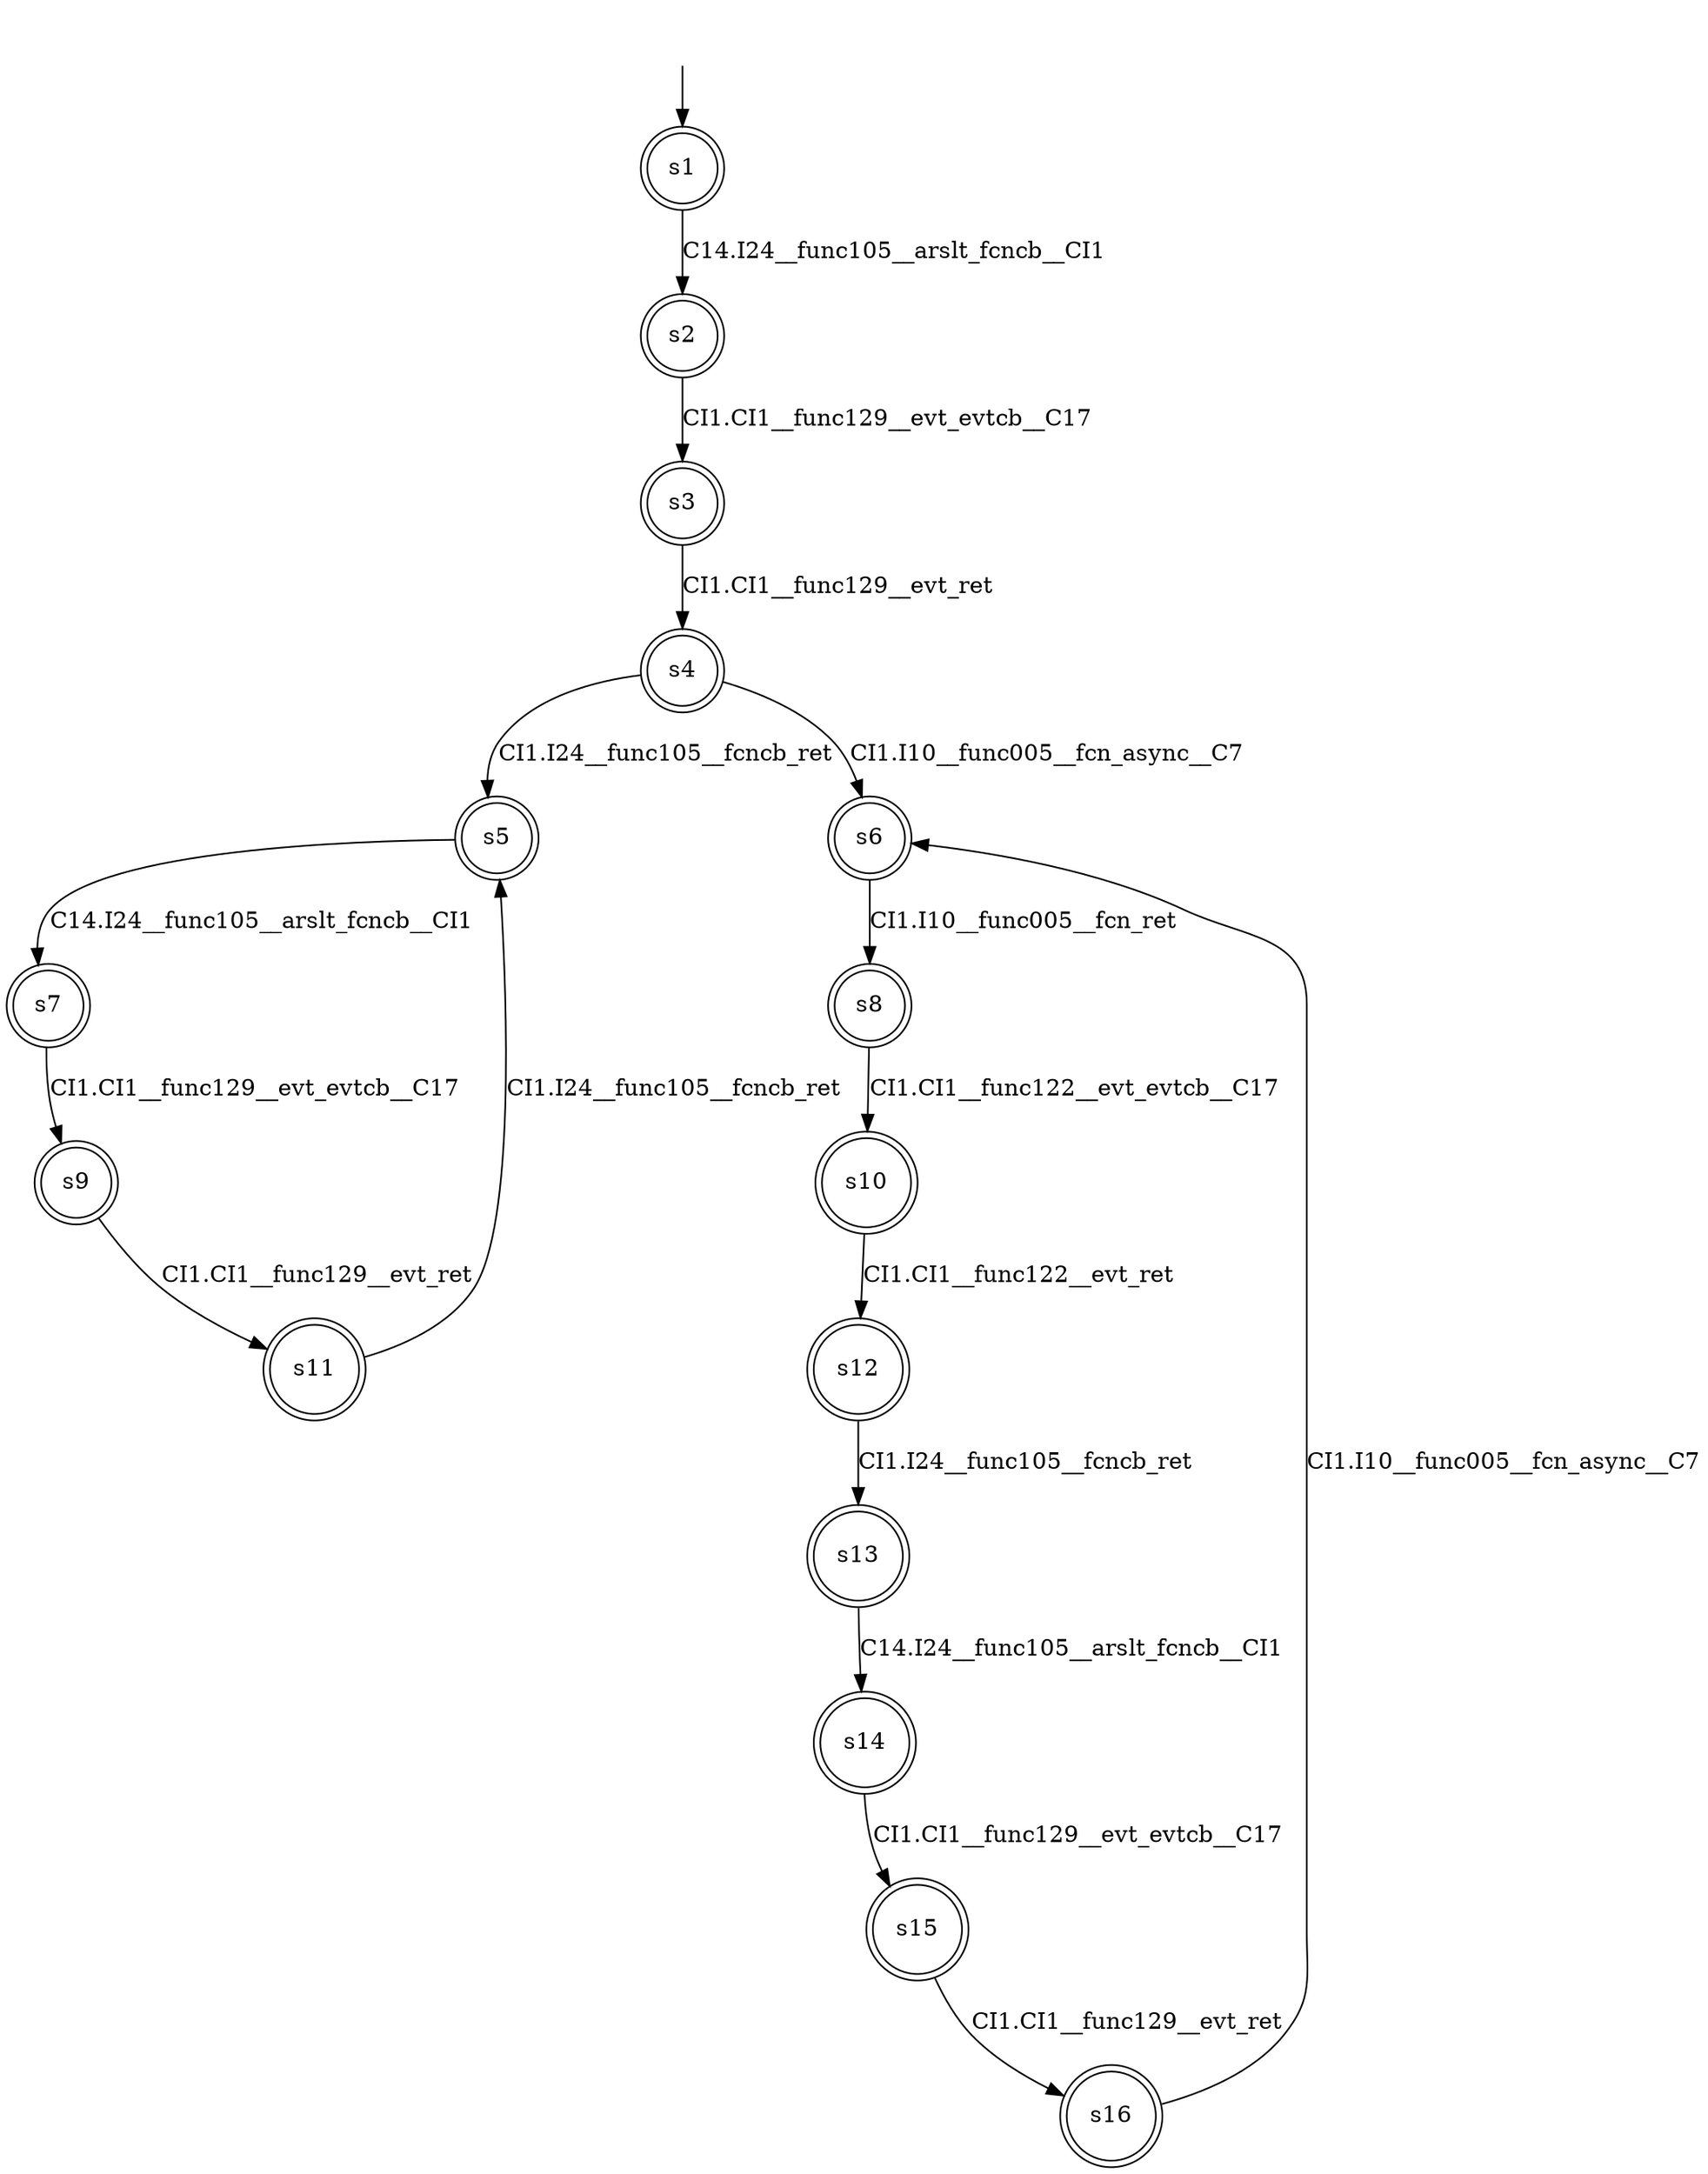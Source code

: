 digraph automaton {
	1 [label=<s1> shape="doublecircle"];
	2 [label=<s2> shape="doublecircle"];
	3 [label=<s3> shape="doublecircle"];
	4 [label=<s4> shape="doublecircle"];
	5 [label=<s5> shape="doublecircle"];
	6 [label=<s6> shape="doublecircle"];
	7 [label=<s7> shape="doublecircle"];
	8 [label=<s8> shape="doublecircle"];
	9 [label=<s9> shape="doublecircle"];
	10 [label=<s10> shape="doublecircle"];
	11 [label=<s11> shape="doublecircle"];
	12 [label=<s12> shape="doublecircle"];
	13 [label=<s13> shape="doublecircle"];
	14 [label=<s14> shape="doublecircle"];
	15 [label=<s15> shape="doublecircle"];
	16 [label=<s16> shape="doublecircle"];
	__init1 [label=<> shape="none"];
	__init1 -> 1;
	1 -> 2 [label=<C14.I24__func105__arslt_fcncb__CI1> id="1-0-2"];
	2 -> 3 [label=<CI1.CI1__func129__evt_evtcb__C17> id="2-0-3"];
	3 -> 4 [label=<CI1.CI1__func129__evt_ret> id="3-0-4"];
	4 -> 5 [label=<CI1.I24__func105__fcncb_ret> id="4-0-5"];
	4 -> 6 [label=<CI1.I10__func005__fcn_async__C7> id="4-1-6"];
	5 -> 7 [label=<C14.I24__func105__arslt_fcncb__CI1> id="5-0-7"];
	6 -> 8 [label=<CI1.I10__func005__fcn_ret> id="6-0-8"];
	7 -> 9 [label=<CI1.CI1__func129__evt_evtcb__C17> id="7-0-9"];
	8 -> 10 [label=<CI1.CI1__func122__evt_evtcb__C17> id="8-0-10"];
	9 -> 11 [label=<CI1.CI1__func129__evt_ret> id="9-0-11"];
	10 -> 12 [label=<CI1.CI1__func122__evt_ret> id="10-0-12"];
	11 -> 5 [label=<CI1.I24__func105__fcncb_ret> id="11-0-5"];
	12 -> 13 [label=<CI1.I24__func105__fcncb_ret> id="12-0-13"];
	13 -> 14 [label=<C14.I24__func105__arslt_fcncb__CI1> id="13-0-14"];
	14 -> 15 [label=<CI1.CI1__func129__evt_evtcb__C17> id="14-0-15"];
	15 -> 16 [label=<CI1.CI1__func129__evt_ret> id="15-0-16"];
	16 -> 6 [label=<CI1.I10__func005__fcn_async__C7> id="16-0-6"];
}
